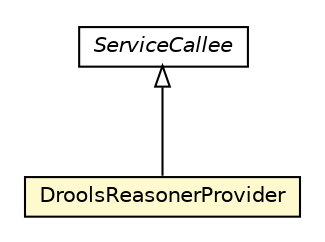 #!/usr/local/bin/dot
#
# Class diagram 
# Generated by UMLGraph version R5_6-24-gf6e263 (http://www.umlgraph.org/)
#

digraph G {
	edge [fontname="Helvetica",fontsize=10,labelfontname="Helvetica",labelfontsize=10];
	node [fontname="Helvetica",fontsize=10,shape=plaintext];
	nodesep=0.25;
	ranksep=0.5;
	// org.universAAL.middleware.service.ServiceCallee
	c3745850 [label=<<table title="org.universAAL.middleware.service.ServiceCallee" border="0" cellborder="1" cellspacing="0" cellpadding="2" port="p" href="../middleware/service/ServiceCallee.html">
		<tr><td><table border="0" cellspacing="0" cellpadding="1">
<tr><td align="center" balign="center"><font face="Helvetica-Oblique"> ServiceCallee </font></td></tr>
		</table></td></tr>
		</table>>, URL="../middleware/service/ServiceCallee.html", fontname="Helvetica", fontcolor="black", fontsize=10.0];
	// org.universAAL.drools.DroolsReasonerProvider
	c3746812 [label=<<table title="org.universAAL.drools.DroolsReasonerProvider" border="0" cellborder="1" cellspacing="0" cellpadding="2" port="p" bgcolor="lemonChiffon" href="./DroolsReasonerProvider.html">
		<tr><td><table border="0" cellspacing="0" cellpadding="1">
<tr><td align="center" balign="center"> DroolsReasonerProvider </td></tr>
		</table></td></tr>
		</table>>, URL="./DroolsReasonerProvider.html", fontname="Helvetica", fontcolor="black", fontsize=10.0];
	//org.universAAL.drools.DroolsReasonerProvider extends org.universAAL.middleware.service.ServiceCallee
	c3745850:p -> c3746812:p [dir=back,arrowtail=empty];
}

